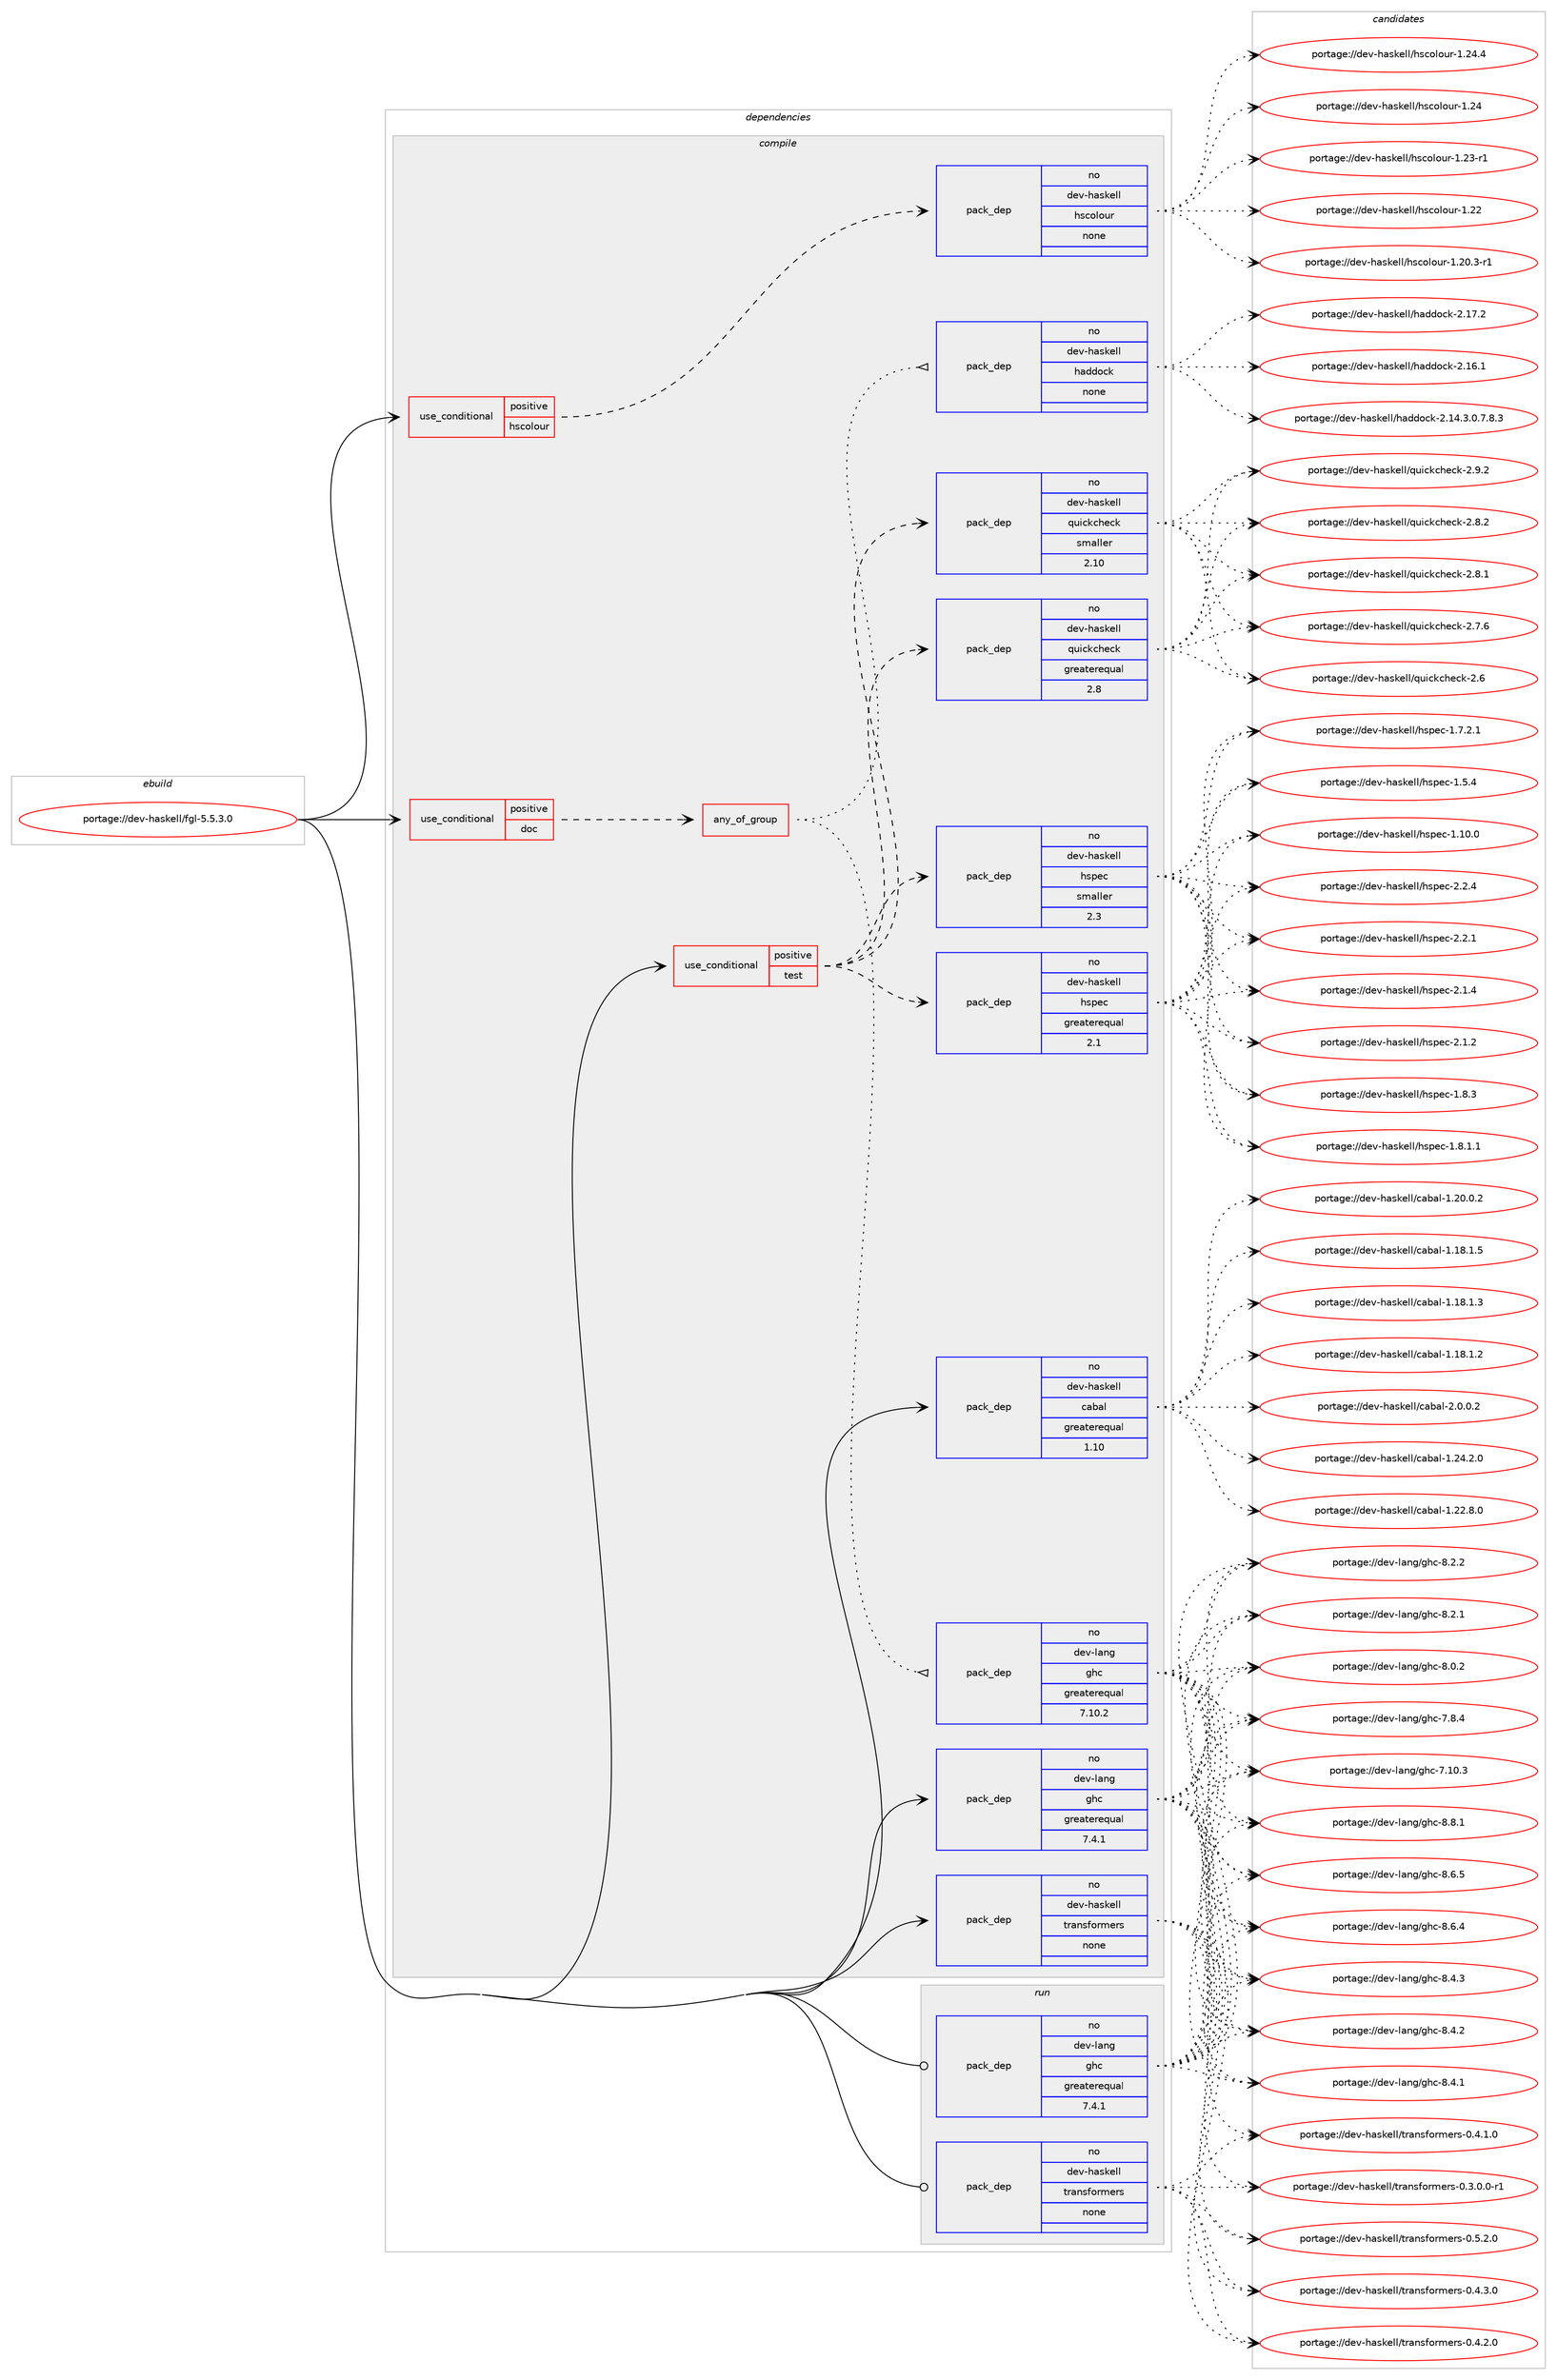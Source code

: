 digraph prolog {

# *************
# Graph options
# *************

newrank=true;
concentrate=true;
compound=true;
graph [rankdir=LR,fontname=Helvetica,fontsize=10,ranksep=1.5];#, ranksep=2.5, nodesep=0.2];
edge  [arrowhead=vee];
node  [fontname=Helvetica,fontsize=10];

# **********
# The ebuild
# **********

subgraph cluster_leftcol {
color=gray;
label=<<i>ebuild</i>>;
id [label="portage://dev-haskell/fgl-5.5.3.0", color=red, width=4, href="../dev-haskell/fgl-5.5.3.0.svg"];
}

# ****************
# The dependencies
# ****************

subgraph cluster_midcol {
color=gray;
label=<<i>dependencies</i>>;
subgraph cluster_compile {
fillcolor="#eeeeee";
style=filled;
label=<<i>compile</i>>;
subgraph cond133988 {
dependency562942 [label=<<TABLE BORDER="0" CELLBORDER="1" CELLSPACING="0" CELLPADDING="4"><TR><TD ROWSPAN="3" CELLPADDING="10">use_conditional</TD></TR><TR><TD>positive</TD></TR><TR><TD>doc</TD></TR></TABLE>>, shape=none, color=red];
subgraph any6458 {
dependency562943 [label=<<TABLE BORDER="0" CELLBORDER="1" CELLSPACING="0" CELLPADDING="4"><TR><TD CELLPADDING="10">any_of_group</TD></TR></TABLE>>, shape=none, color=red];subgraph pack422259 {
dependency562944 [label=<<TABLE BORDER="0" CELLBORDER="1" CELLSPACING="0" CELLPADDING="4" WIDTH="220"><TR><TD ROWSPAN="6" CELLPADDING="30">pack_dep</TD></TR><TR><TD WIDTH="110">no</TD></TR><TR><TD>dev-haskell</TD></TR><TR><TD>haddock</TD></TR><TR><TD>none</TD></TR><TR><TD></TD></TR></TABLE>>, shape=none, color=blue];
}
dependency562943:e -> dependency562944:w [weight=20,style="dotted",arrowhead="oinv"];
subgraph pack422260 {
dependency562945 [label=<<TABLE BORDER="0" CELLBORDER="1" CELLSPACING="0" CELLPADDING="4" WIDTH="220"><TR><TD ROWSPAN="6" CELLPADDING="30">pack_dep</TD></TR><TR><TD WIDTH="110">no</TD></TR><TR><TD>dev-lang</TD></TR><TR><TD>ghc</TD></TR><TR><TD>greaterequal</TD></TR><TR><TD>7.10.2</TD></TR></TABLE>>, shape=none, color=blue];
}
dependency562943:e -> dependency562945:w [weight=20,style="dotted",arrowhead="oinv"];
}
dependency562942:e -> dependency562943:w [weight=20,style="dashed",arrowhead="vee"];
}
id:e -> dependency562942:w [weight=20,style="solid",arrowhead="vee"];
subgraph cond133989 {
dependency562946 [label=<<TABLE BORDER="0" CELLBORDER="1" CELLSPACING="0" CELLPADDING="4"><TR><TD ROWSPAN="3" CELLPADDING="10">use_conditional</TD></TR><TR><TD>positive</TD></TR><TR><TD>hscolour</TD></TR></TABLE>>, shape=none, color=red];
subgraph pack422261 {
dependency562947 [label=<<TABLE BORDER="0" CELLBORDER="1" CELLSPACING="0" CELLPADDING="4" WIDTH="220"><TR><TD ROWSPAN="6" CELLPADDING="30">pack_dep</TD></TR><TR><TD WIDTH="110">no</TD></TR><TR><TD>dev-haskell</TD></TR><TR><TD>hscolour</TD></TR><TR><TD>none</TD></TR><TR><TD></TD></TR></TABLE>>, shape=none, color=blue];
}
dependency562946:e -> dependency562947:w [weight=20,style="dashed",arrowhead="vee"];
}
id:e -> dependency562946:w [weight=20,style="solid",arrowhead="vee"];
subgraph cond133990 {
dependency562948 [label=<<TABLE BORDER="0" CELLBORDER="1" CELLSPACING="0" CELLPADDING="4"><TR><TD ROWSPAN="3" CELLPADDING="10">use_conditional</TD></TR><TR><TD>positive</TD></TR><TR><TD>test</TD></TR></TABLE>>, shape=none, color=red];
subgraph pack422262 {
dependency562949 [label=<<TABLE BORDER="0" CELLBORDER="1" CELLSPACING="0" CELLPADDING="4" WIDTH="220"><TR><TD ROWSPAN="6" CELLPADDING="30">pack_dep</TD></TR><TR><TD WIDTH="110">no</TD></TR><TR><TD>dev-haskell</TD></TR><TR><TD>hspec</TD></TR><TR><TD>greaterequal</TD></TR><TR><TD>2.1</TD></TR></TABLE>>, shape=none, color=blue];
}
dependency562948:e -> dependency562949:w [weight=20,style="dashed",arrowhead="vee"];
subgraph pack422263 {
dependency562950 [label=<<TABLE BORDER="0" CELLBORDER="1" CELLSPACING="0" CELLPADDING="4" WIDTH="220"><TR><TD ROWSPAN="6" CELLPADDING="30">pack_dep</TD></TR><TR><TD WIDTH="110">no</TD></TR><TR><TD>dev-haskell</TD></TR><TR><TD>hspec</TD></TR><TR><TD>smaller</TD></TR><TR><TD>2.3</TD></TR></TABLE>>, shape=none, color=blue];
}
dependency562948:e -> dependency562950:w [weight=20,style="dashed",arrowhead="vee"];
subgraph pack422264 {
dependency562951 [label=<<TABLE BORDER="0" CELLBORDER="1" CELLSPACING="0" CELLPADDING="4" WIDTH="220"><TR><TD ROWSPAN="6" CELLPADDING="30">pack_dep</TD></TR><TR><TD WIDTH="110">no</TD></TR><TR><TD>dev-haskell</TD></TR><TR><TD>quickcheck</TD></TR><TR><TD>greaterequal</TD></TR><TR><TD>2.8</TD></TR></TABLE>>, shape=none, color=blue];
}
dependency562948:e -> dependency562951:w [weight=20,style="dashed",arrowhead="vee"];
subgraph pack422265 {
dependency562952 [label=<<TABLE BORDER="0" CELLBORDER="1" CELLSPACING="0" CELLPADDING="4" WIDTH="220"><TR><TD ROWSPAN="6" CELLPADDING="30">pack_dep</TD></TR><TR><TD WIDTH="110">no</TD></TR><TR><TD>dev-haskell</TD></TR><TR><TD>quickcheck</TD></TR><TR><TD>smaller</TD></TR><TR><TD>2.10</TD></TR></TABLE>>, shape=none, color=blue];
}
dependency562948:e -> dependency562952:w [weight=20,style="dashed",arrowhead="vee"];
}
id:e -> dependency562948:w [weight=20,style="solid",arrowhead="vee"];
subgraph pack422266 {
dependency562953 [label=<<TABLE BORDER="0" CELLBORDER="1" CELLSPACING="0" CELLPADDING="4" WIDTH="220"><TR><TD ROWSPAN="6" CELLPADDING="30">pack_dep</TD></TR><TR><TD WIDTH="110">no</TD></TR><TR><TD>dev-haskell</TD></TR><TR><TD>cabal</TD></TR><TR><TD>greaterequal</TD></TR><TR><TD>1.10</TD></TR></TABLE>>, shape=none, color=blue];
}
id:e -> dependency562953:w [weight=20,style="solid",arrowhead="vee"];
subgraph pack422267 {
dependency562954 [label=<<TABLE BORDER="0" CELLBORDER="1" CELLSPACING="0" CELLPADDING="4" WIDTH="220"><TR><TD ROWSPAN="6" CELLPADDING="30">pack_dep</TD></TR><TR><TD WIDTH="110">no</TD></TR><TR><TD>dev-haskell</TD></TR><TR><TD>transformers</TD></TR><TR><TD>none</TD></TR><TR><TD></TD></TR></TABLE>>, shape=none, color=blue];
}
id:e -> dependency562954:w [weight=20,style="solid",arrowhead="vee"];
subgraph pack422268 {
dependency562955 [label=<<TABLE BORDER="0" CELLBORDER="1" CELLSPACING="0" CELLPADDING="4" WIDTH="220"><TR><TD ROWSPAN="6" CELLPADDING="30">pack_dep</TD></TR><TR><TD WIDTH="110">no</TD></TR><TR><TD>dev-lang</TD></TR><TR><TD>ghc</TD></TR><TR><TD>greaterequal</TD></TR><TR><TD>7.4.1</TD></TR></TABLE>>, shape=none, color=blue];
}
id:e -> dependency562955:w [weight=20,style="solid",arrowhead="vee"];
}
subgraph cluster_compileandrun {
fillcolor="#eeeeee";
style=filled;
label=<<i>compile and run</i>>;
}
subgraph cluster_run {
fillcolor="#eeeeee";
style=filled;
label=<<i>run</i>>;
subgraph pack422269 {
dependency562956 [label=<<TABLE BORDER="0" CELLBORDER="1" CELLSPACING="0" CELLPADDING="4" WIDTH="220"><TR><TD ROWSPAN="6" CELLPADDING="30">pack_dep</TD></TR><TR><TD WIDTH="110">no</TD></TR><TR><TD>dev-haskell</TD></TR><TR><TD>transformers</TD></TR><TR><TD>none</TD></TR><TR><TD></TD></TR></TABLE>>, shape=none, color=blue];
}
id:e -> dependency562956:w [weight=20,style="solid",arrowhead="odot"];
subgraph pack422270 {
dependency562957 [label=<<TABLE BORDER="0" CELLBORDER="1" CELLSPACING="0" CELLPADDING="4" WIDTH="220"><TR><TD ROWSPAN="6" CELLPADDING="30">pack_dep</TD></TR><TR><TD WIDTH="110">no</TD></TR><TR><TD>dev-lang</TD></TR><TR><TD>ghc</TD></TR><TR><TD>greaterequal</TD></TR><TR><TD>7.4.1</TD></TR></TABLE>>, shape=none, color=blue];
}
id:e -> dependency562957:w [weight=20,style="solid",arrowhead="odot"];
}
}

# **************
# The candidates
# **************

subgraph cluster_choices {
rank=same;
color=gray;
label=<<i>candidates</i>>;

subgraph choice422259 {
color=black;
nodesep=1;
choice100101118451049711510710110810847104971001001119910745504649554650 [label="portage://dev-haskell/haddock-2.17.2", color=red, width=4,href="../dev-haskell/haddock-2.17.2.svg"];
choice100101118451049711510710110810847104971001001119910745504649544649 [label="portage://dev-haskell/haddock-2.16.1", color=red, width=4,href="../dev-haskell/haddock-2.16.1.svg"];
choice1001011184510497115107101108108471049710010011199107455046495246514648465546564651 [label="portage://dev-haskell/haddock-2.14.3.0.7.8.3", color=red, width=4,href="../dev-haskell/haddock-2.14.3.0.7.8.3.svg"];
dependency562944:e -> choice100101118451049711510710110810847104971001001119910745504649554650:w [style=dotted,weight="100"];
dependency562944:e -> choice100101118451049711510710110810847104971001001119910745504649544649:w [style=dotted,weight="100"];
dependency562944:e -> choice1001011184510497115107101108108471049710010011199107455046495246514648465546564651:w [style=dotted,weight="100"];
}
subgraph choice422260 {
color=black;
nodesep=1;
choice10010111845108971101034710310499455646564649 [label="portage://dev-lang/ghc-8.8.1", color=red, width=4,href="../dev-lang/ghc-8.8.1.svg"];
choice10010111845108971101034710310499455646544653 [label="portage://dev-lang/ghc-8.6.5", color=red, width=4,href="../dev-lang/ghc-8.6.5.svg"];
choice10010111845108971101034710310499455646544652 [label="portage://dev-lang/ghc-8.6.4", color=red, width=4,href="../dev-lang/ghc-8.6.4.svg"];
choice10010111845108971101034710310499455646524651 [label="portage://dev-lang/ghc-8.4.3", color=red, width=4,href="../dev-lang/ghc-8.4.3.svg"];
choice10010111845108971101034710310499455646524650 [label="portage://dev-lang/ghc-8.4.2", color=red, width=4,href="../dev-lang/ghc-8.4.2.svg"];
choice10010111845108971101034710310499455646524649 [label="portage://dev-lang/ghc-8.4.1", color=red, width=4,href="../dev-lang/ghc-8.4.1.svg"];
choice10010111845108971101034710310499455646504650 [label="portage://dev-lang/ghc-8.2.2", color=red, width=4,href="../dev-lang/ghc-8.2.2.svg"];
choice10010111845108971101034710310499455646504649 [label="portage://dev-lang/ghc-8.2.1", color=red, width=4,href="../dev-lang/ghc-8.2.1.svg"];
choice10010111845108971101034710310499455646484650 [label="portage://dev-lang/ghc-8.0.2", color=red, width=4,href="../dev-lang/ghc-8.0.2.svg"];
choice10010111845108971101034710310499455546564652 [label="portage://dev-lang/ghc-7.8.4", color=red, width=4,href="../dev-lang/ghc-7.8.4.svg"];
choice1001011184510897110103471031049945554649484651 [label="portage://dev-lang/ghc-7.10.3", color=red, width=4,href="../dev-lang/ghc-7.10.3.svg"];
dependency562945:e -> choice10010111845108971101034710310499455646564649:w [style=dotted,weight="100"];
dependency562945:e -> choice10010111845108971101034710310499455646544653:w [style=dotted,weight="100"];
dependency562945:e -> choice10010111845108971101034710310499455646544652:w [style=dotted,weight="100"];
dependency562945:e -> choice10010111845108971101034710310499455646524651:w [style=dotted,weight="100"];
dependency562945:e -> choice10010111845108971101034710310499455646524650:w [style=dotted,weight="100"];
dependency562945:e -> choice10010111845108971101034710310499455646524649:w [style=dotted,weight="100"];
dependency562945:e -> choice10010111845108971101034710310499455646504650:w [style=dotted,weight="100"];
dependency562945:e -> choice10010111845108971101034710310499455646504649:w [style=dotted,weight="100"];
dependency562945:e -> choice10010111845108971101034710310499455646484650:w [style=dotted,weight="100"];
dependency562945:e -> choice10010111845108971101034710310499455546564652:w [style=dotted,weight="100"];
dependency562945:e -> choice1001011184510897110103471031049945554649484651:w [style=dotted,weight="100"];
}
subgraph choice422261 {
color=black;
nodesep=1;
choice1001011184510497115107101108108471041159911110811111711445494650524652 [label="portage://dev-haskell/hscolour-1.24.4", color=red, width=4,href="../dev-haskell/hscolour-1.24.4.svg"];
choice100101118451049711510710110810847104115991111081111171144549465052 [label="portage://dev-haskell/hscolour-1.24", color=red, width=4,href="../dev-haskell/hscolour-1.24.svg"];
choice1001011184510497115107101108108471041159911110811111711445494650514511449 [label="portage://dev-haskell/hscolour-1.23-r1", color=red, width=4,href="../dev-haskell/hscolour-1.23-r1.svg"];
choice100101118451049711510710110810847104115991111081111171144549465050 [label="portage://dev-haskell/hscolour-1.22", color=red, width=4,href="../dev-haskell/hscolour-1.22.svg"];
choice10010111845104971151071011081084710411599111108111117114454946504846514511449 [label="portage://dev-haskell/hscolour-1.20.3-r1", color=red, width=4,href="../dev-haskell/hscolour-1.20.3-r1.svg"];
dependency562947:e -> choice1001011184510497115107101108108471041159911110811111711445494650524652:w [style=dotted,weight="100"];
dependency562947:e -> choice100101118451049711510710110810847104115991111081111171144549465052:w [style=dotted,weight="100"];
dependency562947:e -> choice1001011184510497115107101108108471041159911110811111711445494650514511449:w [style=dotted,weight="100"];
dependency562947:e -> choice100101118451049711510710110810847104115991111081111171144549465050:w [style=dotted,weight="100"];
dependency562947:e -> choice10010111845104971151071011081084710411599111108111117114454946504846514511449:w [style=dotted,weight="100"];
}
subgraph choice422262 {
color=black;
nodesep=1;
choice10010111845104971151071011081084710411511210199455046504652 [label="portage://dev-haskell/hspec-2.2.4", color=red, width=4,href="../dev-haskell/hspec-2.2.4.svg"];
choice10010111845104971151071011081084710411511210199455046504649 [label="portage://dev-haskell/hspec-2.2.1", color=red, width=4,href="../dev-haskell/hspec-2.2.1.svg"];
choice10010111845104971151071011081084710411511210199455046494652 [label="portage://dev-haskell/hspec-2.1.4", color=red, width=4,href="../dev-haskell/hspec-2.1.4.svg"];
choice10010111845104971151071011081084710411511210199455046494650 [label="portage://dev-haskell/hspec-2.1.2", color=red, width=4,href="../dev-haskell/hspec-2.1.2.svg"];
choice10010111845104971151071011081084710411511210199454946564651 [label="portage://dev-haskell/hspec-1.8.3", color=red, width=4,href="../dev-haskell/hspec-1.8.3.svg"];
choice100101118451049711510710110810847104115112101994549465646494649 [label="portage://dev-haskell/hspec-1.8.1.1", color=red, width=4,href="../dev-haskell/hspec-1.8.1.1.svg"];
choice100101118451049711510710110810847104115112101994549465546504649 [label="portage://dev-haskell/hspec-1.7.2.1", color=red, width=4,href="../dev-haskell/hspec-1.7.2.1.svg"];
choice10010111845104971151071011081084710411511210199454946534652 [label="portage://dev-haskell/hspec-1.5.4", color=red, width=4,href="../dev-haskell/hspec-1.5.4.svg"];
choice1001011184510497115107101108108471041151121019945494649484648 [label="portage://dev-haskell/hspec-1.10.0", color=red, width=4,href="../dev-haskell/hspec-1.10.0.svg"];
dependency562949:e -> choice10010111845104971151071011081084710411511210199455046504652:w [style=dotted,weight="100"];
dependency562949:e -> choice10010111845104971151071011081084710411511210199455046504649:w [style=dotted,weight="100"];
dependency562949:e -> choice10010111845104971151071011081084710411511210199455046494652:w [style=dotted,weight="100"];
dependency562949:e -> choice10010111845104971151071011081084710411511210199455046494650:w [style=dotted,weight="100"];
dependency562949:e -> choice10010111845104971151071011081084710411511210199454946564651:w [style=dotted,weight="100"];
dependency562949:e -> choice100101118451049711510710110810847104115112101994549465646494649:w [style=dotted,weight="100"];
dependency562949:e -> choice100101118451049711510710110810847104115112101994549465546504649:w [style=dotted,weight="100"];
dependency562949:e -> choice10010111845104971151071011081084710411511210199454946534652:w [style=dotted,weight="100"];
dependency562949:e -> choice1001011184510497115107101108108471041151121019945494649484648:w [style=dotted,weight="100"];
}
subgraph choice422263 {
color=black;
nodesep=1;
choice10010111845104971151071011081084710411511210199455046504652 [label="portage://dev-haskell/hspec-2.2.4", color=red, width=4,href="../dev-haskell/hspec-2.2.4.svg"];
choice10010111845104971151071011081084710411511210199455046504649 [label="portage://dev-haskell/hspec-2.2.1", color=red, width=4,href="../dev-haskell/hspec-2.2.1.svg"];
choice10010111845104971151071011081084710411511210199455046494652 [label="portage://dev-haskell/hspec-2.1.4", color=red, width=4,href="../dev-haskell/hspec-2.1.4.svg"];
choice10010111845104971151071011081084710411511210199455046494650 [label="portage://dev-haskell/hspec-2.1.2", color=red, width=4,href="../dev-haskell/hspec-2.1.2.svg"];
choice10010111845104971151071011081084710411511210199454946564651 [label="portage://dev-haskell/hspec-1.8.3", color=red, width=4,href="../dev-haskell/hspec-1.8.3.svg"];
choice100101118451049711510710110810847104115112101994549465646494649 [label="portage://dev-haskell/hspec-1.8.1.1", color=red, width=4,href="../dev-haskell/hspec-1.8.1.1.svg"];
choice100101118451049711510710110810847104115112101994549465546504649 [label="portage://dev-haskell/hspec-1.7.2.1", color=red, width=4,href="../dev-haskell/hspec-1.7.2.1.svg"];
choice10010111845104971151071011081084710411511210199454946534652 [label="portage://dev-haskell/hspec-1.5.4", color=red, width=4,href="../dev-haskell/hspec-1.5.4.svg"];
choice1001011184510497115107101108108471041151121019945494649484648 [label="portage://dev-haskell/hspec-1.10.0", color=red, width=4,href="../dev-haskell/hspec-1.10.0.svg"];
dependency562950:e -> choice10010111845104971151071011081084710411511210199455046504652:w [style=dotted,weight="100"];
dependency562950:e -> choice10010111845104971151071011081084710411511210199455046504649:w [style=dotted,weight="100"];
dependency562950:e -> choice10010111845104971151071011081084710411511210199455046494652:w [style=dotted,weight="100"];
dependency562950:e -> choice10010111845104971151071011081084710411511210199455046494650:w [style=dotted,weight="100"];
dependency562950:e -> choice10010111845104971151071011081084710411511210199454946564651:w [style=dotted,weight="100"];
dependency562950:e -> choice100101118451049711510710110810847104115112101994549465646494649:w [style=dotted,weight="100"];
dependency562950:e -> choice100101118451049711510710110810847104115112101994549465546504649:w [style=dotted,weight="100"];
dependency562950:e -> choice10010111845104971151071011081084710411511210199454946534652:w [style=dotted,weight="100"];
dependency562950:e -> choice1001011184510497115107101108108471041151121019945494649484648:w [style=dotted,weight="100"];
}
subgraph choice422264 {
color=black;
nodesep=1;
choice100101118451049711510710110810847113117105991079910410199107455046574650 [label="portage://dev-haskell/quickcheck-2.9.2", color=red, width=4,href="../dev-haskell/quickcheck-2.9.2.svg"];
choice100101118451049711510710110810847113117105991079910410199107455046564650 [label="portage://dev-haskell/quickcheck-2.8.2", color=red, width=4,href="../dev-haskell/quickcheck-2.8.2.svg"];
choice100101118451049711510710110810847113117105991079910410199107455046564649 [label="portage://dev-haskell/quickcheck-2.8.1", color=red, width=4,href="../dev-haskell/quickcheck-2.8.1.svg"];
choice100101118451049711510710110810847113117105991079910410199107455046554654 [label="portage://dev-haskell/quickcheck-2.7.6", color=red, width=4,href="../dev-haskell/quickcheck-2.7.6.svg"];
choice10010111845104971151071011081084711311710599107991041019910745504654 [label="portage://dev-haskell/quickcheck-2.6", color=red, width=4,href="../dev-haskell/quickcheck-2.6.svg"];
dependency562951:e -> choice100101118451049711510710110810847113117105991079910410199107455046574650:w [style=dotted,weight="100"];
dependency562951:e -> choice100101118451049711510710110810847113117105991079910410199107455046564650:w [style=dotted,weight="100"];
dependency562951:e -> choice100101118451049711510710110810847113117105991079910410199107455046564649:w [style=dotted,weight="100"];
dependency562951:e -> choice100101118451049711510710110810847113117105991079910410199107455046554654:w [style=dotted,weight="100"];
dependency562951:e -> choice10010111845104971151071011081084711311710599107991041019910745504654:w [style=dotted,weight="100"];
}
subgraph choice422265 {
color=black;
nodesep=1;
choice100101118451049711510710110810847113117105991079910410199107455046574650 [label="portage://dev-haskell/quickcheck-2.9.2", color=red, width=4,href="../dev-haskell/quickcheck-2.9.2.svg"];
choice100101118451049711510710110810847113117105991079910410199107455046564650 [label="portage://dev-haskell/quickcheck-2.8.2", color=red, width=4,href="../dev-haskell/quickcheck-2.8.2.svg"];
choice100101118451049711510710110810847113117105991079910410199107455046564649 [label="portage://dev-haskell/quickcheck-2.8.1", color=red, width=4,href="../dev-haskell/quickcheck-2.8.1.svg"];
choice100101118451049711510710110810847113117105991079910410199107455046554654 [label="portage://dev-haskell/quickcheck-2.7.6", color=red, width=4,href="../dev-haskell/quickcheck-2.7.6.svg"];
choice10010111845104971151071011081084711311710599107991041019910745504654 [label="portage://dev-haskell/quickcheck-2.6", color=red, width=4,href="../dev-haskell/quickcheck-2.6.svg"];
dependency562952:e -> choice100101118451049711510710110810847113117105991079910410199107455046574650:w [style=dotted,weight="100"];
dependency562952:e -> choice100101118451049711510710110810847113117105991079910410199107455046564650:w [style=dotted,weight="100"];
dependency562952:e -> choice100101118451049711510710110810847113117105991079910410199107455046564649:w [style=dotted,weight="100"];
dependency562952:e -> choice100101118451049711510710110810847113117105991079910410199107455046554654:w [style=dotted,weight="100"];
dependency562952:e -> choice10010111845104971151071011081084711311710599107991041019910745504654:w [style=dotted,weight="100"];
}
subgraph choice422266 {
color=black;
nodesep=1;
choice100101118451049711510710110810847999798971084550464846484650 [label="portage://dev-haskell/cabal-2.0.0.2", color=red, width=4,href="../dev-haskell/cabal-2.0.0.2.svg"];
choice10010111845104971151071011081084799979897108454946505246504648 [label="portage://dev-haskell/cabal-1.24.2.0", color=red, width=4,href="../dev-haskell/cabal-1.24.2.0.svg"];
choice10010111845104971151071011081084799979897108454946505046564648 [label="portage://dev-haskell/cabal-1.22.8.0", color=red, width=4,href="../dev-haskell/cabal-1.22.8.0.svg"];
choice10010111845104971151071011081084799979897108454946504846484650 [label="portage://dev-haskell/cabal-1.20.0.2", color=red, width=4,href="../dev-haskell/cabal-1.20.0.2.svg"];
choice10010111845104971151071011081084799979897108454946495646494653 [label="portage://dev-haskell/cabal-1.18.1.5", color=red, width=4,href="../dev-haskell/cabal-1.18.1.5.svg"];
choice10010111845104971151071011081084799979897108454946495646494651 [label="portage://dev-haskell/cabal-1.18.1.3", color=red, width=4,href="../dev-haskell/cabal-1.18.1.3.svg"];
choice10010111845104971151071011081084799979897108454946495646494650 [label="portage://dev-haskell/cabal-1.18.1.2", color=red, width=4,href="../dev-haskell/cabal-1.18.1.2.svg"];
dependency562953:e -> choice100101118451049711510710110810847999798971084550464846484650:w [style=dotted,weight="100"];
dependency562953:e -> choice10010111845104971151071011081084799979897108454946505246504648:w [style=dotted,weight="100"];
dependency562953:e -> choice10010111845104971151071011081084799979897108454946505046564648:w [style=dotted,weight="100"];
dependency562953:e -> choice10010111845104971151071011081084799979897108454946504846484650:w [style=dotted,weight="100"];
dependency562953:e -> choice10010111845104971151071011081084799979897108454946495646494653:w [style=dotted,weight="100"];
dependency562953:e -> choice10010111845104971151071011081084799979897108454946495646494651:w [style=dotted,weight="100"];
dependency562953:e -> choice10010111845104971151071011081084799979897108454946495646494650:w [style=dotted,weight="100"];
}
subgraph choice422267 {
color=black;
nodesep=1;
choice100101118451049711510710110810847116114971101151021111141091011141154548465346504648 [label="portage://dev-haskell/transformers-0.5.2.0", color=red, width=4,href="../dev-haskell/transformers-0.5.2.0.svg"];
choice100101118451049711510710110810847116114971101151021111141091011141154548465246514648 [label="portage://dev-haskell/transformers-0.4.3.0", color=red, width=4,href="../dev-haskell/transformers-0.4.3.0.svg"];
choice100101118451049711510710110810847116114971101151021111141091011141154548465246504648 [label="portage://dev-haskell/transformers-0.4.2.0", color=red, width=4,href="../dev-haskell/transformers-0.4.2.0.svg"];
choice100101118451049711510710110810847116114971101151021111141091011141154548465246494648 [label="portage://dev-haskell/transformers-0.4.1.0", color=red, width=4,href="../dev-haskell/transformers-0.4.1.0.svg"];
choice1001011184510497115107101108108471161149711011510211111410910111411545484651464846484511449 [label="portage://dev-haskell/transformers-0.3.0.0-r1", color=red, width=4,href="../dev-haskell/transformers-0.3.0.0-r1.svg"];
dependency562954:e -> choice100101118451049711510710110810847116114971101151021111141091011141154548465346504648:w [style=dotted,weight="100"];
dependency562954:e -> choice100101118451049711510710110810847116114971101151021111141091011141154548465246514648:w [style=dotted,weight="100"];
dependency562954:e -> choice100101118451049711510710110810847116114971101151021111141091011141154548465246504648:w [style=dotted,weight="100"];
dependency562954:e -> choice100101118451049711510710110810847116114971101151021111141091011141154548465246494648:w [style=dotted,weight="100"];
dependency562954:e -> choice1001011184510497115107101108108471161149711011510211111410910111411545484651464846484511449:w [style=dotted,weight="100"];
}
subgraph choice422268 {
color=black;
nodesep=1;
choice10010111845108971101034710310499455646564649 [label="portage://dev-lang/ghc-8.8.1", color=red, width=4,href="../dev-lang/ghc-8.8.1.svg"];
choice10010111845108971101034710310499455646544653 [label="portage://dev-lang/ghc-8.6.5", color=red, width=4,href="../dev-lang/ghc-8.6.5.svg"];
choice10010111845108971101034710310499455646544652 [label="portage://dev-lang/ghc-8.6.4", color=red, width=4,href="../dev-lang/ghc-8.6.4.svg"];
choice10010111845108971101034710310499455646524651 [label="portage://dev-lang/ghc-8.4.3", color=red, width=4,href="../dev-lang/ghc-8.4.3.svg"];
choice10010111845108971101034710310499455646524650 [label="portage://dev-lang/ghc-8.4.2", color=red, width=4,href="../dev-lang/ghc-8.4.2.svg"];
choice10010111845108971101034710310499455646524649 [label="portage://dev-lang/ghc-8.4.1", color=red, width=4,href="../dev-lang/ghc-8.4.1.svg"];
choice10010111845108971101034710310499455646504650 [label="portage://dev-lang/ghc-8.2.2", color=red, width=4,href="../dev-lang/ghc-8.2.2.svg"];
choice10010111845108971101034710310499455646504649 [label="portage://dev-lang/ghc-8.2.1", color=red, width=4,href="../dev-lang/ghc-8.2.1.svg"];
choice10010111845108971101034710310499455646484650 [label="portage://dev-lang/ghc-8.0.2", color=red, width=4,href="../dev-lang/ghc-8.0.2.svg"];
choice10010111845108971101034710310499455546564652 [label="portage://dev-lang/ghc-7.8.4", color=red, width=4,href="../dev-lang/ghc-7.8.4.svg"];
choice1001011184510897110103471031049945554649484651 [label="portage://dev-lang/ghc-7.10.3", color=red, width=4,href="../dev-lang/ghc-7.10.3.svg"];
dependency562955:e -> choice10010111845108971101034710310499455646564649:w [style=dotted,weight="100"];
dependency562955:e -> choice10010111845108971101034710310499455646544653:w [style=dotted,weight="100"];
dependency562955:e -> choice10010111845108971101034710310499455646544652:w [style=dotted,weight="100"];
dependency562955:e -> choice10010111845108971101034710310499455646524651:w [style=dotted,weight="100"];
dependency562955:e -> choice10010111845108971101034710310499455646524650:w [style=dotted,weight="100"];
dependency562955:e -> choice10010111845108971101034710310499455646524649:w [style=dotted,weight="100"];
dependency562955:e -> choice10010111845108971101034710310499455646504650:w [style=dotted,weight="100"];
dependency562955:e -> choice10010111845108971101034710310499455646504649:w [style=dotted,weight="100"];
dependency562955:e -> choice10010111845108971101034710310499455646484650:w [style=dotted,weight="100"];
dependency562955:e -> choice10010111845108971101034710310499455546564652:w [style=dotted,weight="100"];
dependency562955:e -> choice1001011184510897110103471031049945554649484651:w [style=dotted,weight="100"];
}
subgraph choice422269 {
color=black;
nodesep=1;
choice100101118451049711510710110810847116114971101151021111141091011141154548465346504648 [label="portage://dev-haskell/transformers-0.5.2.0", color=red, width=4,href="../dev-haskell/transformers-0.5.2.0.svg"];
choice100101118451049711510710110810847116114971101151021111141091011141154548465246514648 [label="portage://dev-haskell/transformers-0.4.3.0", color=red, width=4,href="../dev-haskell/transformers-0.4.3.0.svg"];
choice100101118451049711510710110810847116114971101151021111141091011141154548465246504648 [label="portage://dev-haskell/transformers-0.4.2.0", color=red, width=4,href="../dev-haskell/transformers-0.4.2.0.svg"];
choice100101118451049711510710110810847116114971101151021111141091011141154548465246494648 [label="portage://dev-haskell/transformers-0.4.1.0", color=red, width=4,href="../dev-haskell/transformers-0.4.1.0.svg"];
choice1001011184510497115107101108108471161149711011510211111410910111411545484651464846484511449 [label="portage://dev-haskell/transformers-0.3.0.0-r1", color=red, width=4,href="../dev-haskell/transformers-0.3.0.0-r1.svg"];
dependency562956:e -> choice100101118451049711510710110810847116114971101151021111141091011141154548465346504648:w [style=dotted,weight="100"];
dependency562956:e -> choice100101118451049711510710110810847116114971101151021111141091011141154548465246514648:w [style=dotted,weight="100"];
dependency562956:e -> choice100101118451049711510710110810847116114971101151021111141091011141154548465246504648:w [style=dotted,weight="100"];
dependency562956:e -> choice100101118451049711510710110810847116114971101151021111141091011141154548465246494648:w [style=dotted,weight="100"];
dependency562956:e -> choice1001011184510497115107101108108471161149711011510211111410910111411545484651464846484511449:w [style=dotted,weight="100"];
}
subgraph choice422270 {
color=black;
nodesep=1;
choice10010111845108971101034710310499455646564649 [label="portage://dev-lang/ghc-8.8.1", color=red, width=4,href="../dev-lang/ghc-8.8.1.svg"];
choice10010111845108971101034710310499455646544653 [label="portage://dev-lang/ghc-8.6.5", color=red, width=4,href="../dev-lang/ghc-8.6.5.svg"];
choice10010111845108971101034710310499455646544652 [label="portage://dev-lang/ghc-8.6.4", color=red, width=4,href="../dev-lang/ghc-8.6.4.svg"];
choice10010111845108971101034710310499455646524651 [label="portage://dev-lang/ghc-8.4.3", color=red, width=4,href="../dev-lang/ghc-8.4.3.svg"];
choice10010111845108971101034710310499455646524650 [label="portage://dev-lang/ghc-8.4.2", color=red, width=4,href="../dev-lang/ghc-8.4.2.svg"];
choice10010111845108971101034710310499455646524649 [label="portage://dev-lang/ghc-8.4.1", color=red, width=4,href="../dev-lang/ghc-8.4.1.svg"];
choice10010111845108971101034710310499455646504650 [label="portage://dev-lang/ghc-8.2.2", color=red, width=4,href="../dev-lang/ghc-8.2.2.svg"];
choice10010111845108971101034710310499455646504649 [label="portage://dev-lang/ghc-8.2.1", color=red, width=4,href="../dev-lang/ghc-8.2.1.svg"];
choice10010111845108971101034710310499455646484650 [label="portage://dev-lang/ghc-8.0.2", color=red, width=4,href="../dev-lang/ghc-8.0.2.svg"];
choice10010111845108971101034710310499455546564652 [label="portage://dev-lang/ghc-7.8.4", color=red, width=4,href="../dev-lang/ghc-7.8.4.svg"];
choice1001011184510897110103471031049945554649484651 [label="portage://dev-lang/ghc-7.10.3", color=red, width=4,href="../dev-lang/ghc-7.10.3.svg"];
dependency562957:e -> choice10010111845108971101034710310499455646564649:w [style=dotted,weight="100"];
dependency562957:e -> choice10010111845108971101034710310499455646544653:w [style=dotted,weight="100"];
dependency562957:e -> choice10010111845108971101034710310499455646544652:w [style=dotted,weight="100"];
dependency562957:e -> choice10010111845108971101034710310499455646524651:w [style=dotted,weight="100"];
dependency562957:e -> choice10010111845108971101034710310499455646524650:w [style=dotted,weight="100"];
dependency562957:e -> choice10010111845108971101034710310499455646524649:w [style=dotted,weight="100"];
dependency562957:e -> choice10010111845108971101034710310499455646504650:w [style=dotted,weight="100"];
dependency562957:e -> choice10010111845108971101034710310499455646504649:w [style=dotted,weight="100"];
dependency562957:e -> choice10010111845108971101034710310499455646484650:w [style=dotted,weight="100"];
dependency562957:e -> choice10010111845108971101034710310499455546564652:w [style=dotted,weight="100"];
dependency562957:e -> choice1001011184510897110103471031049945554649484651:w [style=dotted,weight="100"];
}
}

}
